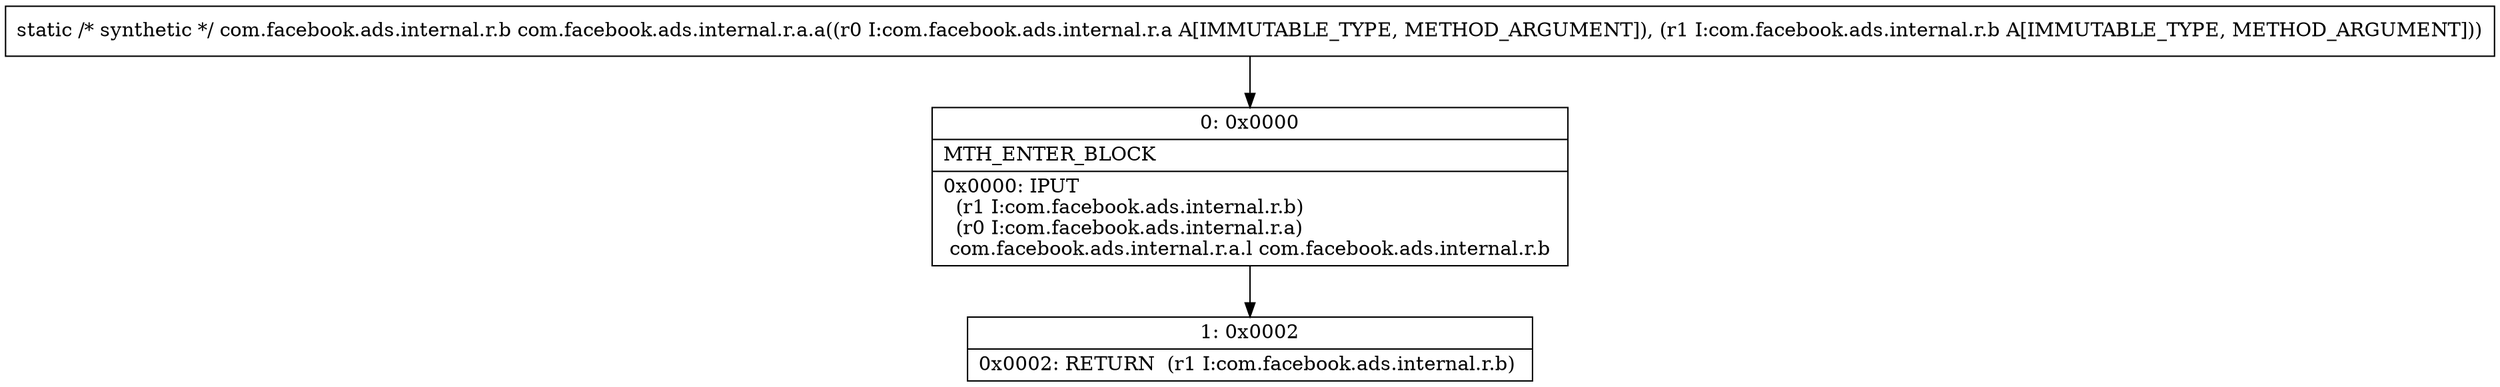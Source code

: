 digraph "CFG forcom.facebook.ads.internal.r.a.a(Lcom\/facebook\/ads\/internal\/r\/a;Lcom\/facebook\/ads\/internal\/r\/b;)Lcom\/facebook\/ads\/internal\/r\/b;" {
Node_0 [shape=record,label="{0\:\ 0x0000|MTH_ENTER_BLOCK\l|0x0000: IPUT  \l  (r1 I:com.facebook.ads.internal.r.b)\l  (r0 I:com.facebook.ads.internal.r.a)\l com.facebook.ads.internal.r.a.l com.facebook.ads.internal.r.b \l}"];
Node_1 [shape=record,label="{1\:\ 0x0002|0x0002: RETURN  (r1 I:com.facebook.ads.internal.r.b) \l}"];
MethodNode[shape=record,label="{static \/* synthetic *\/ com.facebook.ads.internal.r.b com.facebook.ads.internal.r.a.a((r0 I:com.facebook.ads.internal.r.a A[IMMUTABLE_TYPE, METHOD_ARGUMENT]), (r1 I:com.facebook.ads.internal.r.b A[IMMUTABLE_TYPE, METHOD_ARGUMENT])) }"];
MethodNode -> Node_0;
Node_0 -> Node_1;
}

